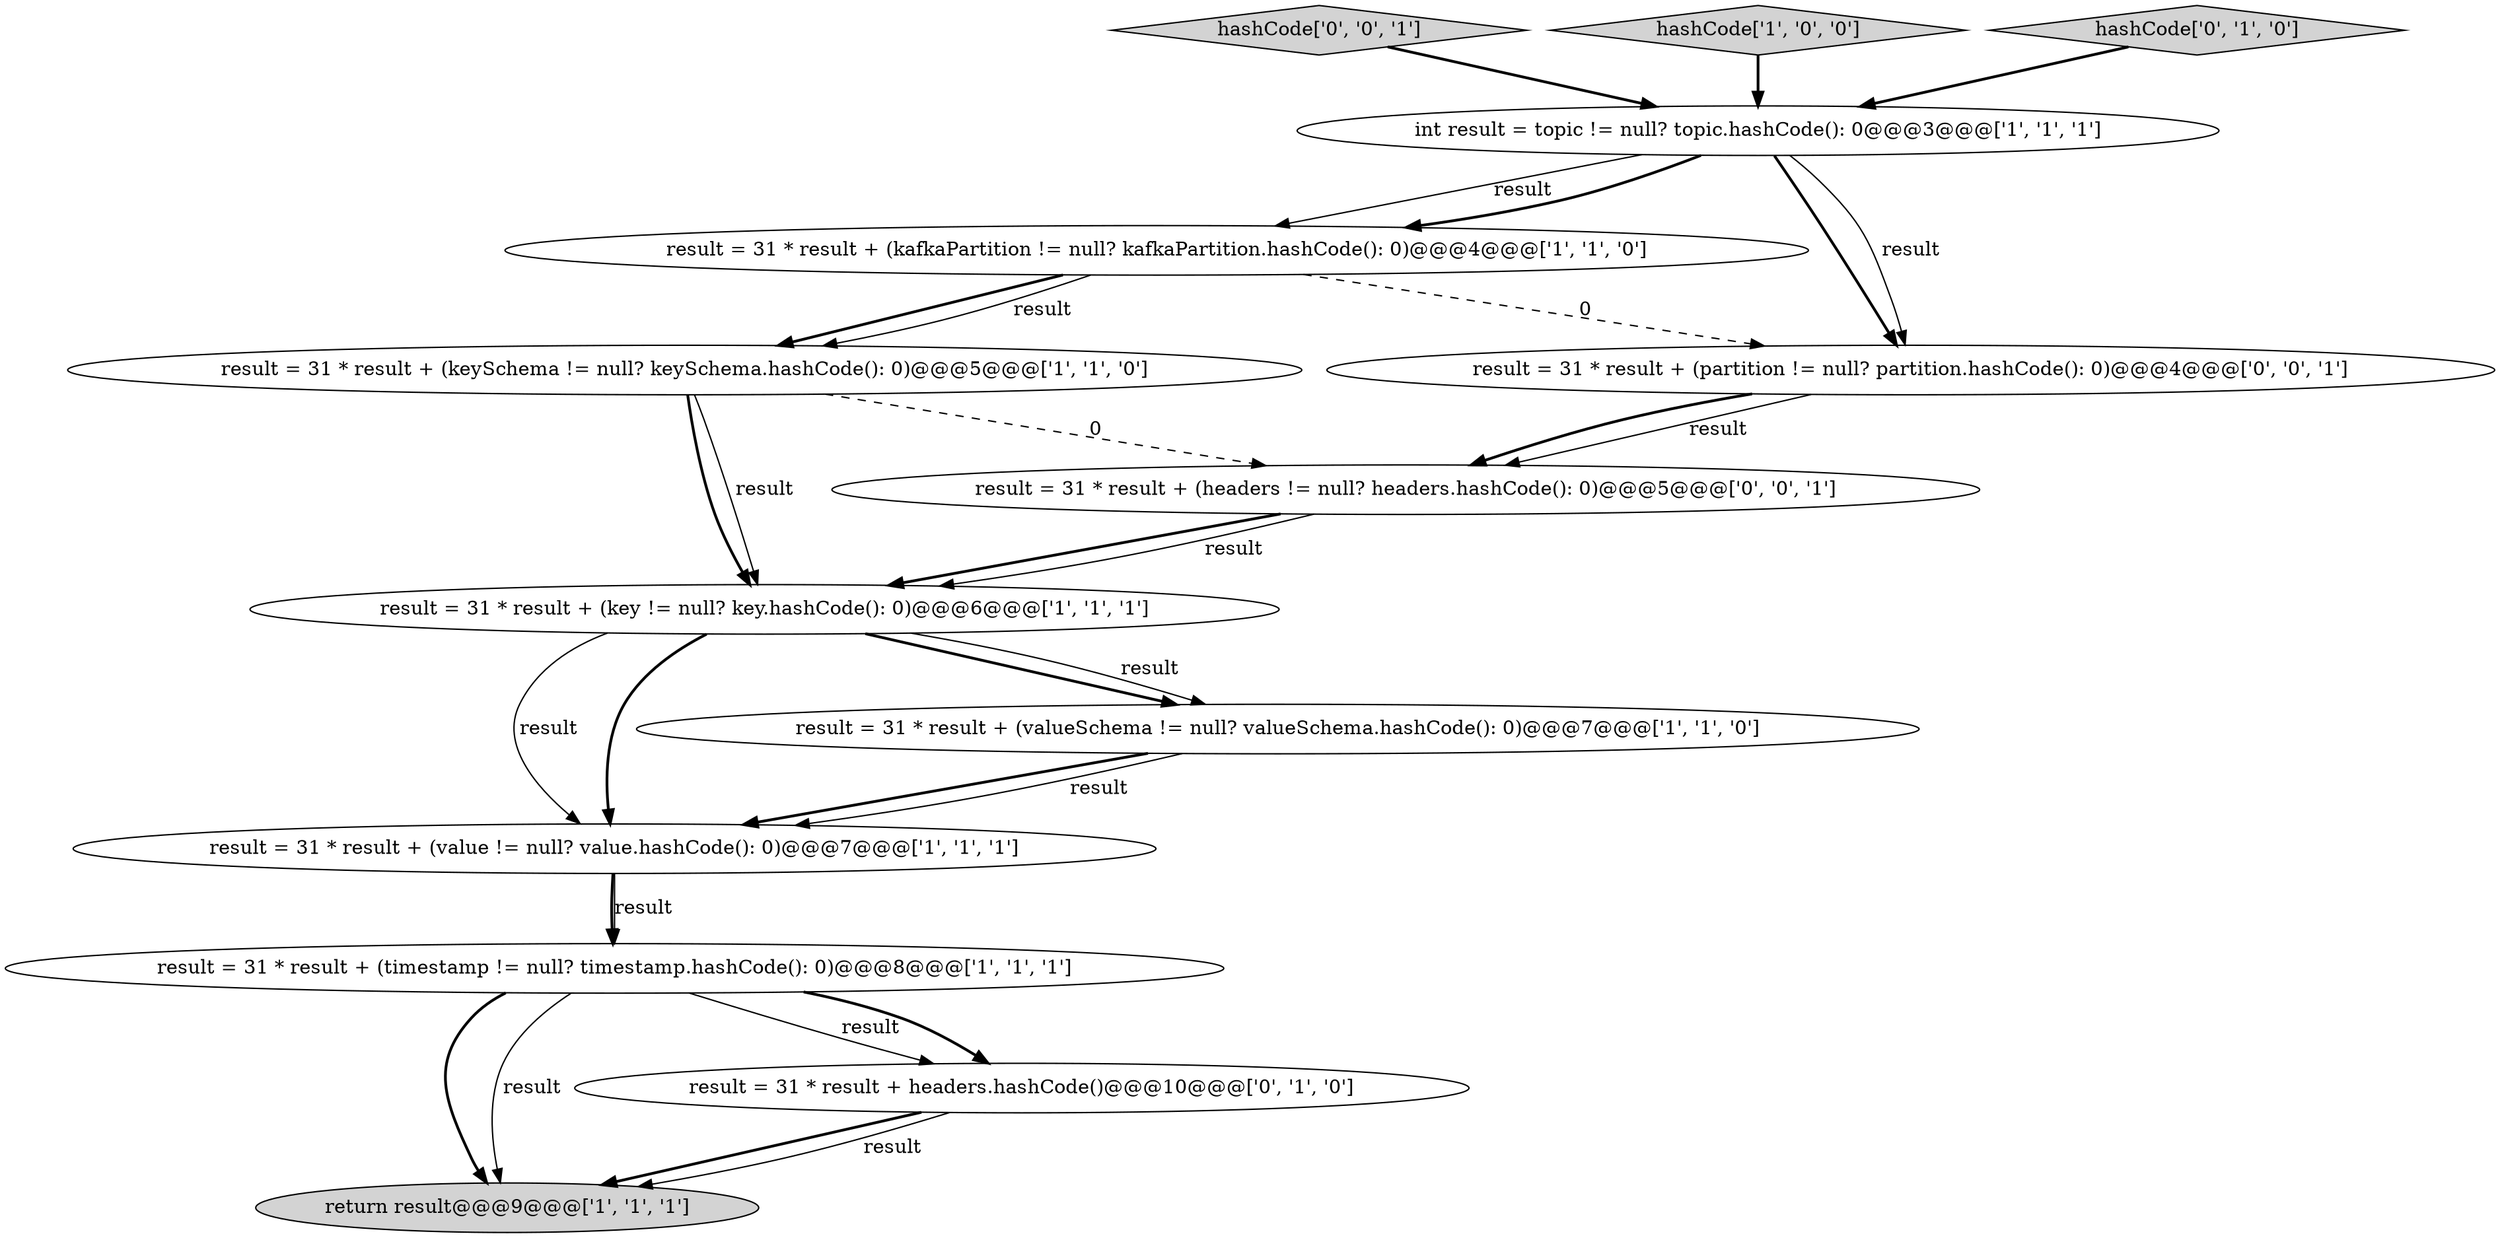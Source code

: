 digraph {
13 [style = filled, label = "hashCode['0', '0', '1']", fillcolor = lightgray, shape = diamond image = "AAA0AAABBB3BBB"];
8 [style = filled, label = "result = 31 * result + (kafkaPartition != null? kafkaPartition.hashCode(): 0)@@@4@@@['1', '1', '0']", fillcolor = white, shape = ellipse image = "AAA0AAABBB1BBB"];
3 [style = filled, label = "hashCode['1', '0', '0']", fillcolor = lightgray, shape = diamond image = "AAA0AAABBB1BBB"];
6 [style = filled, label = "return result@@@9@@@['1', '1', '1']", fillcolor = lightgray, shape = ellipse image = "AAA0AAABBB1BBB"];
11 [style = filled, label = "result = 31 * result + (headers != null? headers.hashCode(): 0)@@@5@@@['0', '0', '1']", fillcolor = white, shape = ellipse image = "AAA0AAABBB3BBB"];
5 [style = filled, label = "result = 31 * result + (keySchema != null? keySchema.hashCode(): 0)@@@5@@@['1', '1', '0']", fillcolor = white, shape = ellipse image = "AAA0AAABBB1BBB"];
0 [style = filled, label = "int result = topic != null? topic.hashCode(): 0@@@3@@@['1', '1', '1']", fillcolor = white, shape = ellipse image = "AAA0AAABBB1BBB"];
4 [style = filled, label = "result = 31 * result + (timestamp != null? timestamp.hashCode(): 0)@@@8@@@['1', '1', '1']", fillcolor = white, shape = ellipse image = "AAA0AAABBB1BBB"];
7 [style = filled, label = "result = 31 * result + (key != null? key.hashCode(): 0)@@@6@@@['1', '1', '1']", fillcolor = white, shape = ellipse image = "AAA0AAABBB1BBB"];
2 [style = filled, label = "result = 31 * result + (value != null? value.hashCode(): 0)@@@7@@@['1', '1', '1']", fillcolor = white, shape = ellipse image = "AAA0AAABBB1BBB"];
9 [style = filled, label = "hashCode['0', '1', '0']", fillcolor = lightgray, shape = diamond image = "AAA0AAABBB2BBB"];
10 [style = filled, label = "result = 31 * result + headers.hashCode()@@@10@@@['0', '1', '0']", fillcolor = white, shape = ellipse image = "AAA1AAABBB2BBB"];
1 [style = filled, label = "result = 31 * result + (valueSchema != null? valueSchema.hashCode(): 0)@@@7@@@['1', '1', '0']", fillcolor = white, shape = ellipse image = "AAA0AAABBB1BBB"];
12 [style = filled, label = "result = 31 * result + (partition != null? partition.hashCode(): 0)@@@4@@@['0', '0', '1']", fillcolor = white, shape = ellipse image = "AAA0AAABBB3BBB"];
4->6 [style = bold, label=""];
2->4 [style = bold, label=""];
8->5 [style = bold, label=""];
10->6 [style = bold, label=""];
12->11 [style = solid, label="result"];
0->8 [style = solid, label="result"];
13->0 [style = bold, label=""];
4->6 [style = solid, label="result"];
8->5 [style = solid, label="result"];
0->8 [style = bold, label=""];
9->0 [style = bold, label=""];
7->2 [style = solid, label="result"];
7->2 [style = bold, label=""];
5->11 [style = dashed, label="0"];
11->7 [style = bold, label=""];
4->10 [style = solid, label="result"];
8->12 [style = dashed, label="0"];
0->12 [style = bold, label=""];
3->0 [style = bold, label=""];
2->4 [style = solid, label="result"];
5->7 [style = solid, label="result"];
4->10 [style = bold, label=""];
12->11 [style = bold, label=""];
7->1 [style = bold, label=""];
11->7 [style = solid, label="result"];
10->6 [style = solid, label="result"];
7->1 [style = solid, label="result"];
1->2 [style = bold, label=""];
5->7 [style = bold, label=""];
0->12 [style = solid, label="result"];
1->2 [style = solid, label="result"];
}
